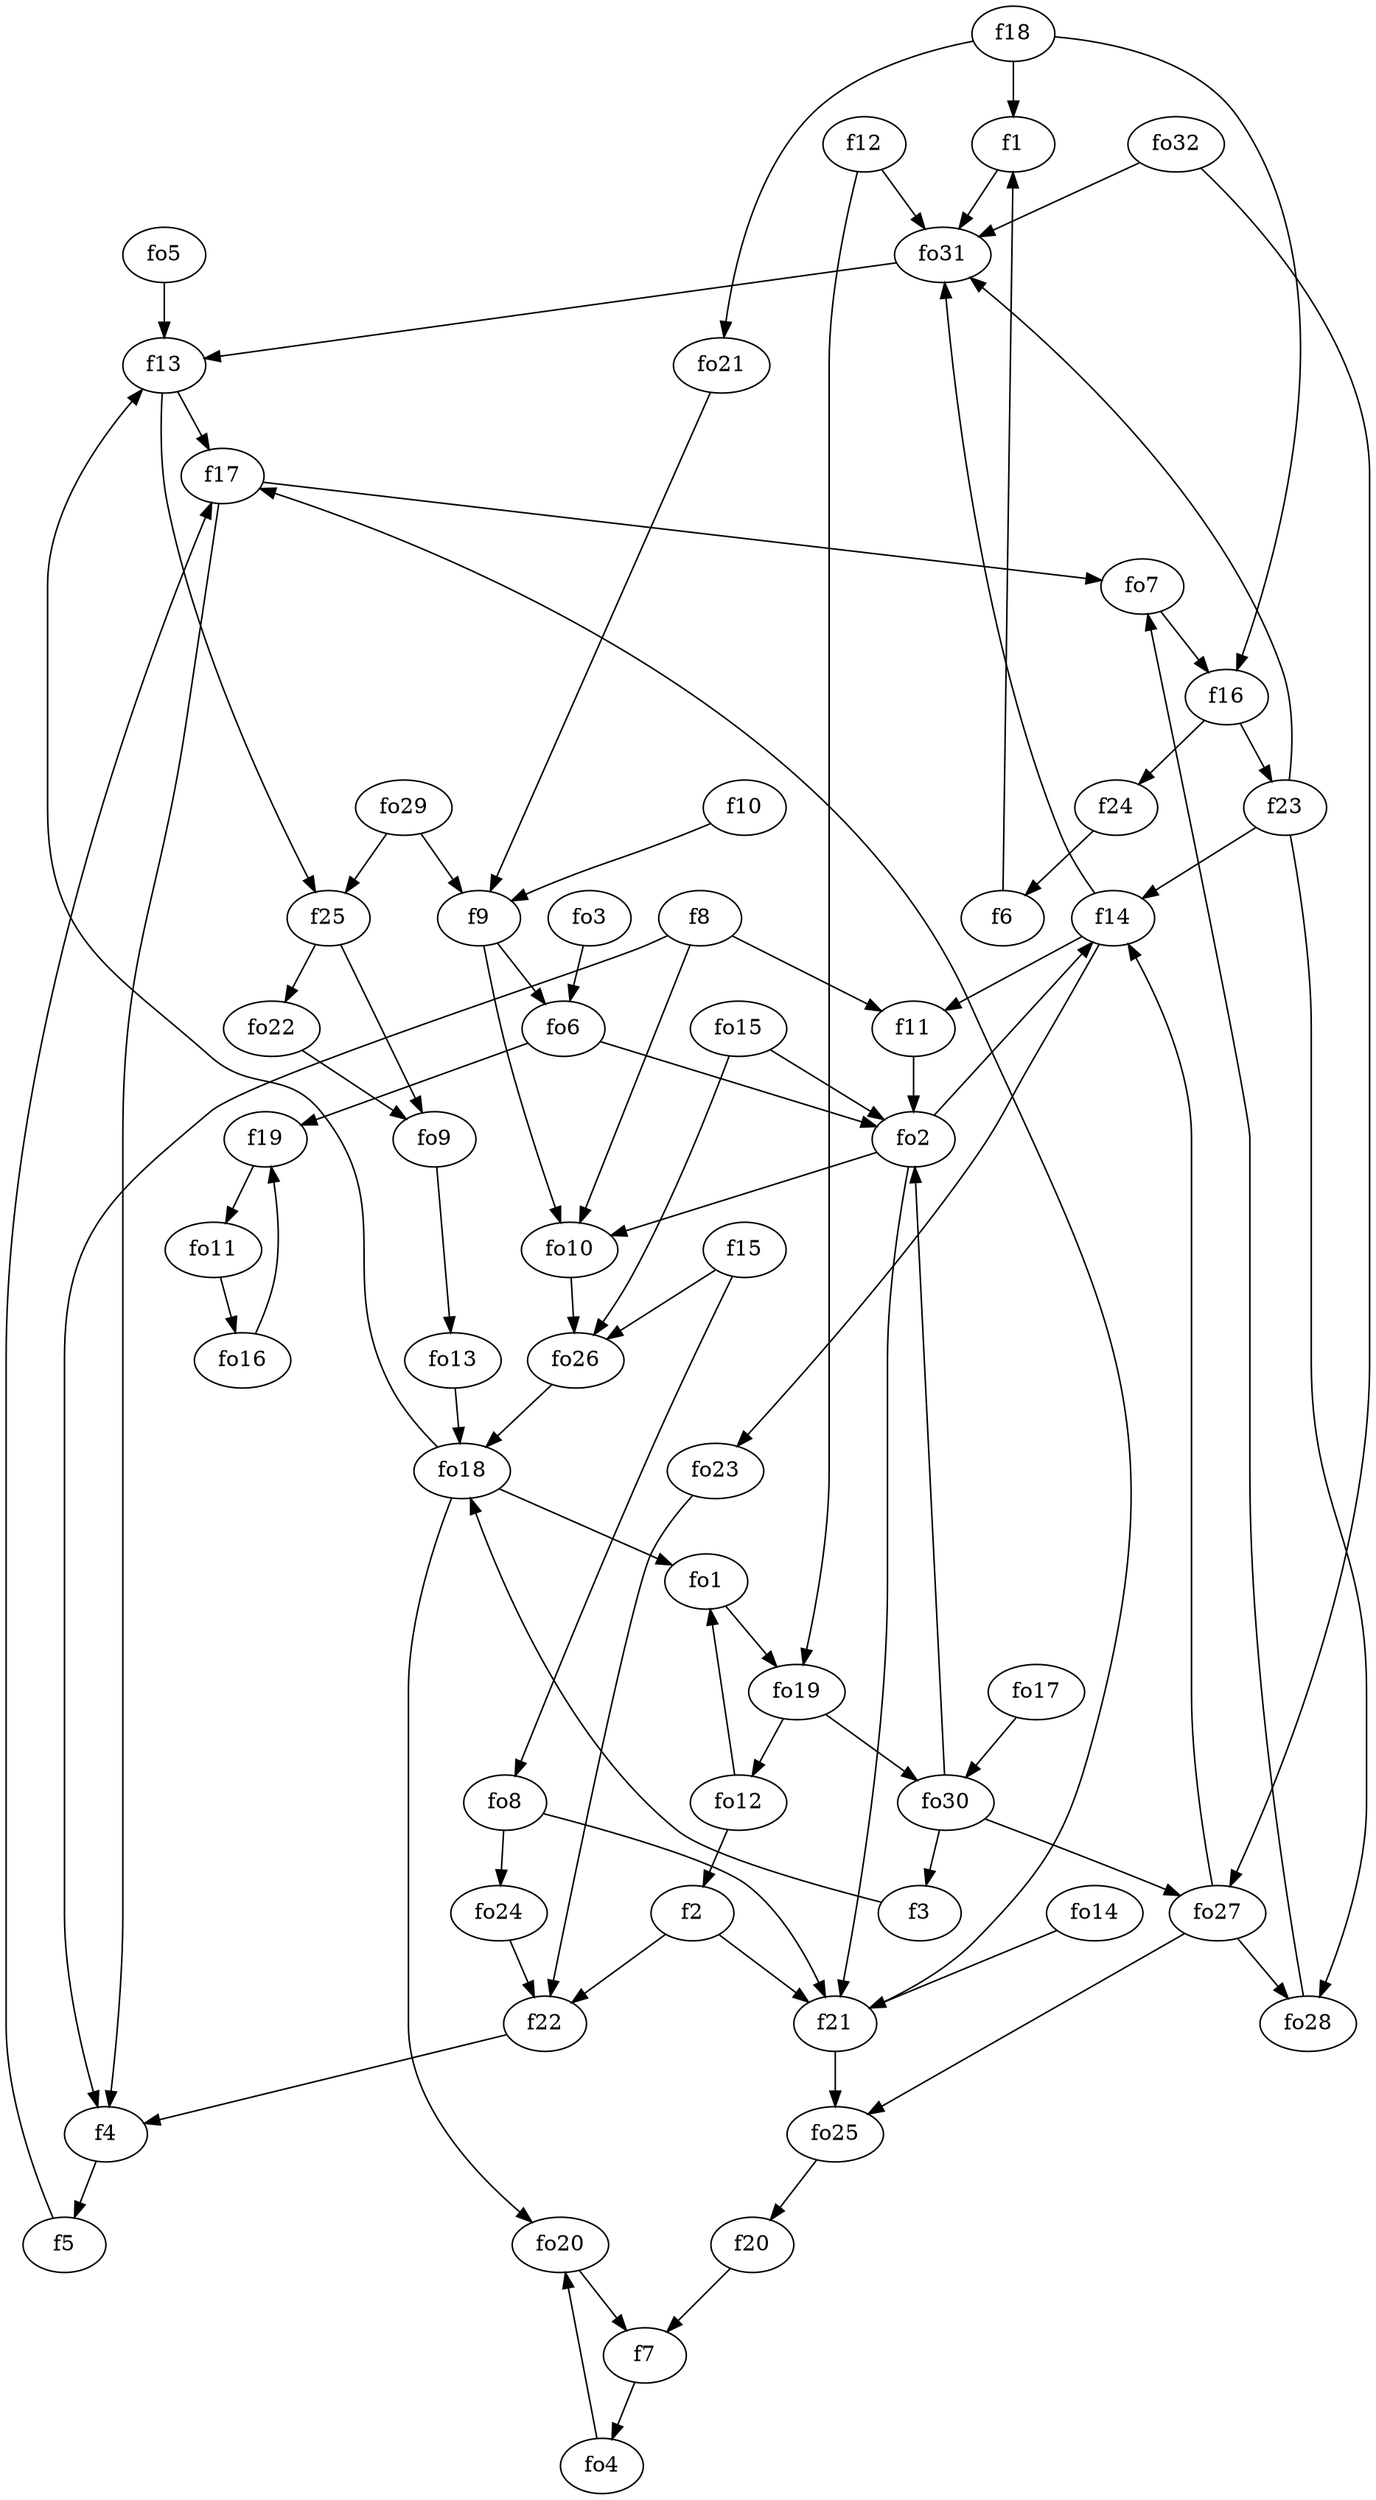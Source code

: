 strict digraph  {
f1;
f2;
f3;
f4;
f5;
f6;
f7;
f8;
f9;
f10;
f11;
f12;
f13;
f14;
f15;
f16;
f17;
f18;
f19;
f20;
f21;
f22;
f23;
f24;
f25;
fo1;
fo2;
fo3;
fo4;
fo5;
fo6;
fo7;
fo8;
fo9;
fo10;
fo11;
fo12;
fo13;
fo14;
fo15;
fo16;
fo17;
fo18;
fo19;
fo20;
fo21;
fo22;
fo23;
fo24;
fo25;
fo26;
fo27;
fo28;
fo29;
fo30;
fo31;
fo32;
f1 -> fo31  [weight=2];
f2 -> f22  [weight=2];
f2 -> f21  [weight=2];
f3 -> fo18  [weight=2];
f4 -> f5  [weight=2];
f5 -> f17  [weight=2];
f6 -> f1  [weight=2];
f7 -> fo4  [weight=2];
f8 -> f4  [weight=2];
f8 -> fo10  [weight=2];
f8 -> f11  [weight=2];
f9 -> fo10  [weight=2];
f9 -> fo6  [weight=2];
f10 -> f9  [weight=2];
f11 -> fo2  [weight=2];
f12 -> fo19  [weight=2];
f12 -> fo31  [weight=2];
f13 -> f25  [weight=2];
f13 -> f17  [weight=2];
f14 -> fo31  [weight=2];
f14 -> fo23  [weight=2];
f14 -> f11  [weight=2];
f15 -> fo8  [weight=2];
f15 -> fo26  [weight=2];
f16 -> f24  [weight=2];
f16 -> f23  [weight=2];
f17 -> f4  [weight=2];
f17 -> fo7  [weight=2];
f18 -> f1  [weight=2];
f18 -> f16  [weight=2];
f18 -> fo21  [weight=2];
f19 -> fo11  [weight=2];
f20 -> f7  [weight=2];
f21 -> f17  [weight=2];
f21 -> fo25  [weight=2];
f22 -> f4  [weight=2];
f23 -> fo31  [weight=2];
f23 -> fo28  [weight=2];
f23 -> f14  [weight=2];
f24 -> f6  [weight=2];
f25 -> fo22  [weight=2];
f25 -> fo9  [weight=2];
fo1 -> fo19  [weight=2];
fo2 -> f14  [weight=2];
fo2 -> f21  [weight=2];
fo2 -> fo10  [weight=2];
fo3 -> fo6  [weight=2];
fo4 -> fo20  [weight=2];
fo5 -> f13  [weight=2];
fo6 -> f19  [weight=2];
fo6 -> fo2  [weight=2];
fo7 -> f16  [weight=2];
fo8 -> fo24  [weight=2];
fo8 -> f21  [weight=2];
fo9 -> fo13  [weight=2];
fo10 -> fo26  [weight=2];
fo11 -> fo16  [weight=2];
fo12 -> f2  [weight=2];
fo12 -> fo1  [weight=2];
fo13 -> fo18  [weight=2];
fo14 -> f21  [weight=2];
fo15 -> fo2  [weight=2];
fo15 -> fo26  [weight=2];
fo16 -> f19  [weight=2];
fo17 -> fo30  [weight=2];
fo18 -> fo1  [weight=2];
fo18 -> f13  [weight=2];
fo18 -> fo20  [weight=2];
fo19 -> fo12  [weight=2];
fo19 -> fo30  [weight=2];
fo20 -> f7  [weight=2];
fo21 -> f9  [weight=2];
fo22 -> fo9  [weight=2];
fo23 -> f22  [weight=2];
fo24 -> f22  [weight=2];
fo25 -> f20  [weight=2];
fo26 -> fo18  [weight=2];
fo27 -> fo28  [weight=2];
fo27 -> fo25  [weight=2];
fo27 -> f14  [weight=2];
fo28 -> fo7  [weight=2];
fo29 -> f25  [weight=2];
fo29 -> f9  [weight=2];
fo30 -> fo27  [weight=2];
fo30 -> f3  [weight=2];
fo30 -> fo2  [weight=2];
fo31 -> f13  [weight=2];
fo32 -> fo31  [weight=2];
fo32 -> fo27  [weight=2];
}
